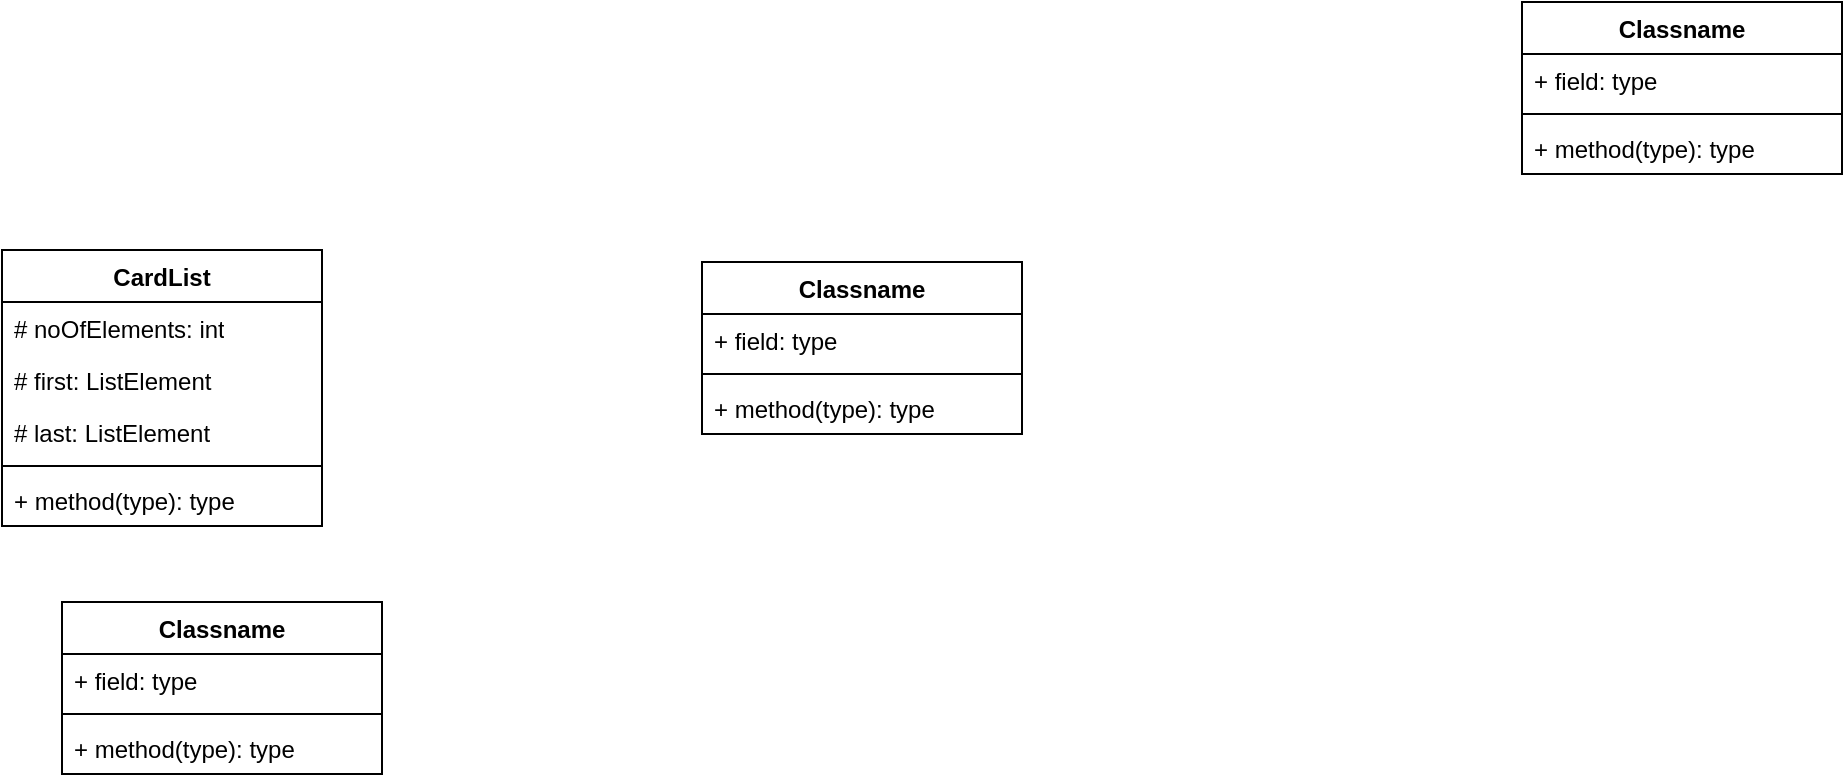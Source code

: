 <mxfile version="28.2.7">
  <diagram name="Page-1" id="929967ad-93f9-6ef4-fab6-5d389245f69c">
    <mxGraphModel dx="1157" dy="1178" grid="1" gridSize="10" guides="1" tooltips="1" connect="1" arrows="1" fold="1" page="1" pageScale="1.5" pageWidth="1169" pageHeight="826" background="none" math="0" shadow="0">
      <root>
        <mxCell id="0" style=";html=1;" />
        <mxCell id="1" style=";html=1;" parent="0" />
        <mxCell id="Xap-nICqND26hFY4tupM-1" value="Classname" style="swimlane;fontStyle=1;align=center;verticalAlign=top;childLayout=stackLayout;horizontal=1;startSize=26;horizontalStack=0;resizeParent=1;resizeParentMax=0;resizeLast=0;collapsible=1;marginBottom=0;whiteSpace=wrap;html=1;" vertex="1" parent="1">
          <mxGeometry x="1080" y="410" width="160" height="86" as="geometry" />
        </mxCell>
        <mxCell id="Xap-nICqND26hFY4tupM-2" value="+ field: type" style="text;strokeColor=none;fillColor=none;align=left;verticalAlign=top;spacingLeft=4;spacingRight=4;overflow=hidden;rotatable=0;points=[[0,0.5],[1,0.5]];portConstraint=eastwest;whiteSpace=wrap;html=1;" vertex="1" parent="Xap-nICqND26hFY4tupM-1">
          <mxGeometry y="26" width="160" height="26" as="geometry" />
        </mxCell>
        <mxCell id="Xap-nICqND26hFY4tupM-3" value="" style="line;strokeWidth=1;fillColor=none;align=left;verticalAlign=middle;spacingTop=-1;spacingLeft=3;spacingRight=3;rotatable=0;labelPosition=right;points=[];portConstraint=eastwest;strokeColor=inherit;" vertex="1" parent="Xap-nICqND26hFY4tupM-1">
          <mxGeometry y="52" width="160" height="8" as="geometry" />
        </mxCell>
        <mxCell id="Xap-nICqND26hFY4tupM-4" value="+ method(type): type" style="text;strokeColor=none;fillColor=none;align=left;verticalAlign=top;spacingLeft=4;spacingRight=4;overflow=hidden;rotatable=0;points=[[0,0.5],[1,0.5]];portConstraint=eastwest;whiteSpace=wrap;html=1;" vertex="1" parent="Xap-nICqND26hFY4tupM-1">
          <mxGeometry y="60" width="160" height="26" as="geometry" />
        </mxCell>
        <mxCell id="Xap-nICqND26hFY4tupM-5" value="Classname" style="swimlane;fontStyle=1;align=center;verticalAlign=top;childLayout=stackLayout;horizontal=1;startSize=26;horizontalStack=0;resizeParent=1;resizeParentMax=0;resizeLast=0;collapsible=1;marginBottom=0;whiteSpace=wrap;html=1;" vertex="1" parent="1">
          <mxGeometry x="670" y="540" width="160" height="86" as="geometry" />
        </mxCell>
        <mxCell id="Xap-nICqND26hFY4tupM-6" value="+ field: type" style="text;strokeColor=none;fillColor=none;align=left;verticalAlign=top;spacingLeft=4;spacingRight=4;overflow=hidden;rotatable=0;points=[[0,0.5],[1,0.5]];portConstraint=eastwest;whiteSpace=wrap;html=1;" vertex="1" parent="Xap-nICqND26hFY4tupM-5">
          <mxGeometry y="26" width="160" height="26" as="geometry" />
        </mxCell>
        <mxCell id="Xap-nICqND26hFY4tupM-7" value="" style="line;strokeWidth=1;fillColor=none;align=left;verticalAlign=middle;spacingTop=-1;spacingLeft=3;spacingRight=3;rotatable=0;labelPosition=right;points=[];portConstraint=eastwest;strokeColor=inherit;" vertex="1" parent="Xap-nICqND26hFY4tupM-5">
          <mxGeometry y="52" width="160" height="8" as="geometry" />
        </mxCell>
        <mxCell id="Xap-nICqND26hFY4tupM-8" value="+ method(type): type" style="text;strokeColor=none;fillColor=none;align=left;verticalAlign=top;spacingLeft=4;spacingRight=4;overflow=hidden;rotatable=0;points=[[0,0.5],[1,0.5]];portConstraint=eastwest;whiteSpace=wrap;html=1;" vertex="1" parent="Xap-nICqND26hFY4tupM-5">
          <mxGeometry y="60" width="160" height="26" as="geometry" />
        </mxCell>
        <mxCell id="Xap-nICqND26hFY4tupM-9" value="Classname" style="swimlane;fontStyle=1;align=center;verticalAlign=top;childLayout=stackLayout;horizontal=1;startSize=26;horizontalStack=0;resizeParent=1;resizeParentMax=0;resizeLast=0;collapsible=1;marginBottom=0;whiteSpace=wrap;html=1;" vertex="1" parent="1">
          <mxGeometry x="350" y="710" width="160" height="86" as="geometry" />
        </mxCell>
        <mxCell id="Xap-nICqND26hFY4tupM-10" value="+ field: type" style="text;strokeColor=none;fillColor=none;align=left;verticalAlign=top;spacingLeft=4;spacingRight=4;overflow=hidden;rotatable=0;points=[[0,0.5],[1,0.5]];portConstraint=eastwest;whiteSpace=wrap;html=1;" vertex="1" parent="Xap-nICqND26hFY4tupM-9">
          <mxGeometry y="26" width="160" height="26" as="geometry" />
        </mxCell>
        <mxCell id="Xap-nICqND26hFY4tupM-11" value="" style="line;strokeWidth=1;fillColor=none;align=left;verticalAlign=middle;spacingTop=-1;spacingLeft=3;spacingRight=3;rotatable=0;labelPosition=right;points=[];portConstraint=eastwest;strokeColor=inherit;" vertex="1" parent="Xap-nICqND26hFY4tupM-9">
          <mxGeometry y="52" width="160" height="8" as="geometry" />
        </mxCell>
        <mxCell id="Xap-nICqND26hFY4tupM-12" value="+ method(type): type" style="text;strokeColor=none;fillColor=none;align=left;verticalAlign=top;spacingLeft=4;spacingRight=4;overflow=hidden;rotatable=0;points=[[0,0.5],[1,0.5]];portConstraint=eastwest;whiteSpace=wrap;html=1;" vertex="1" parent="Xap-nICqND26hFY4tupM-9">
          <mxGeometry y="60" width="160" height="26" as="geometry" />
        </mxCell>
        <mxCell id="Xap-nICqND26hFY4tupM-13" value="CardList" style="swimlane;fontStyle=1;align=center;verticalAlign=top;childLayout=stackLayout;horizontal=1;startSize=26;horizontalStack=0;resizeParent=1;resizeParentMax=0;resizeLast=0;collapsible=1;marginBottom=0;whiteSpace=wrap;html=1;" vertex="1" parent="1">
          <mxGeometry x="320" y="534" width="160" height="138" as="geometry" />
        </mxCell>
        <mxCell id="Xap-nICqND26hFY4tupM-14" value="# noOfElements: int" style="text;strokeColor=none;fillColor=none;align=left;verticalAlign=top;spacingLeft=4;spacingRight=4;overflow=hidden;rotatable=0;points=[[0,0.5],[1,0.5]];portConstraint=eastwest;whiteSpace=wrap;html=1;" vertex="1" parent="Xap-nICqND26hFY4tupM-13">
          <mxGeometry y="26" width="160" height="26" as="geometry" />
        </mxCell>
        <mxCell id="Xap-nICqND26hFY4tupM-17" value="# first: ListElement" style="text;strokeColor=none;fillColor=none;align=left;verticalAlign=top;spacingLeft=4;spacingRight=4;overflow=hidden;rotatable=0;points=[[0,0.5],[1,0.5]];portConstraint=eastwest;whiteSpace=wrap;html=1;" vertex="1" parent="Xap-nICqND26hFY4tupM-13">
          <mxGeometry y="52" width="160" height="26" as="geometry" />
        </mxCell>
        <mxCell id="Xap-nICqND26hFY4tupM-18" value="# last: ListElement" style="text;strokeColor=none;fillColor=none;align=left;verticalAlign=top;spacingLeft=4;spacingRight=4;overflow=hidden;rotatable=0;points=[[0,0.5],[1,0.5]];portConstraint=eastwest;whiteSpace=wrap;html=1;" vertex="1" parent="Xap-nICqND26hFY4tupM-13">
          <mxGeometry y="78" width="160" height="26" as="geometry" />
        </mxCell>
        <mxCell id="Xap-nICqND26hFY4tupM-15" value="" style="line;strokeWidth=1;fillColor=none;align=left;verticalAlign=middle;spacingTop=-1;spacingLeft=3;spacingRight=3;rotatable=0;labelPosition=right;points=[];portConstraint=eastwest;strokeColor=inherit;" vertex="1" parent="Xap-nICqND26hFY4tupM-13">
          <mxGeometry y="104" width="160" height="8" as="geometry" />
        </mxCell>
        <mxCell id="Xap-nICqND26hFY4tupM-16" value="+ method(type): type" style="text;strokeColor=none;fillColor=none;align=left;verticalAlign=top;spacingLeft=4;spacingRight=4;overflow=hidden;rotatable=0;points=[[0,0.5],[1,0.5]];portConstraint=eastwest;whiteSpace=wrap;html=1;" vertex="1" parent="Xap-nICqND26hFY4tupM-13">
          <mxGeometry y="112" width="160" height="26" as="geometry" />
        </mxCell>
      </root>
    </mxGraphModel>
  </diagram>
</mxfile>
